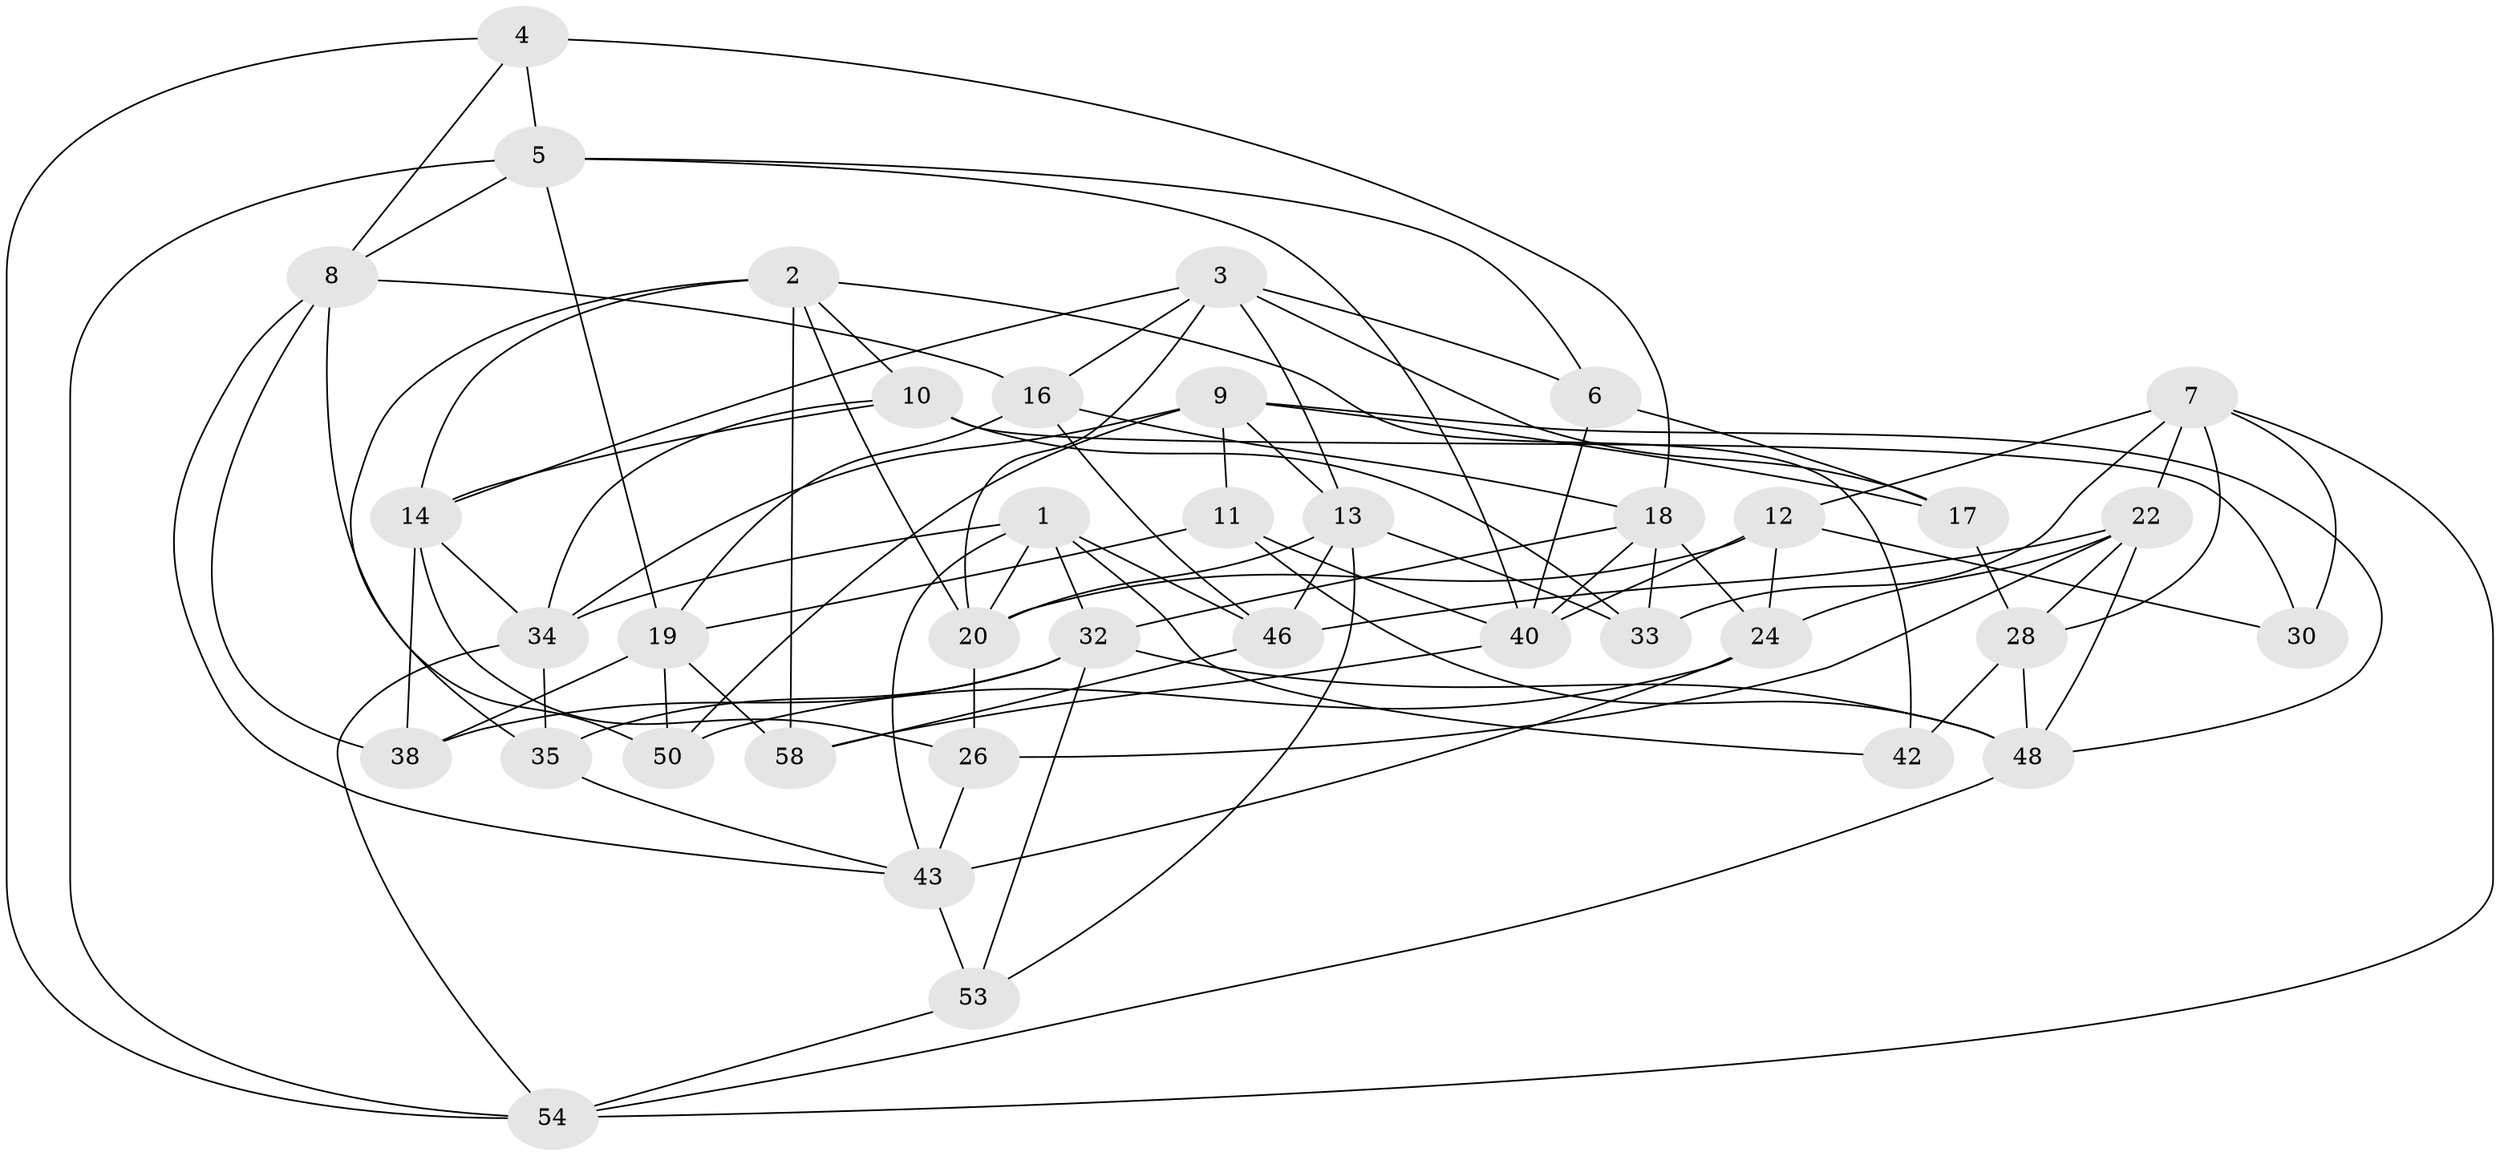 // Generated by graph-tools (version 1.1) at 2025/52/02/27/25 19:52:29]
// undirected, 38 vertices, 97 edges
graph export_dot {
graph [start="1"]
  node [color=gray90,style=filled];
  1 [super="+49"];
  2 [super="+56"];
  3 [super="+29"];
  4;
  5 [super="+62"];
  6;
  7 [super="+39"];
  8 [super="+36"];
  9 [super="+63"];
  10 [super="+37"];
  11;
  12 [super="+15"];
  13 [super="+45"];
  14 [super="+55"];
  16 [super="+21"];
  17;
  18 [super="+25"];
  19 [super="+27"];
  20 [super="+52"];
  22 [super="+23"];
  24 [super="+59"];
  26;
  28 [super="+31"];
  30;
  32 [super="+47"];
  33;
  34 [super="+44"];
  35;
  38;
  40 [super="+41"];
  42;
  43 [super="+57"];
  46 [super="+51"];
  48 [super="+60"];
  50;
  53;
  54 [super="+61"];
  58;
  1 -- 42;
  1 -- 46;
  1 -- 32;
  1 -- 34;
  1 -- 20;
  1 -- 43;
  2 -- 58;
  2 -- 42;
  2 -- 35;
  2 -- 20;
  2 -- 14;
  2 -- 10;
  3 -- 16;
  3 -- 20;
  3 -- 14;
  3 -- 17;
  3 -- 6;
  3 -- 13;
  4 -- 5;
  4 -- 18;
  4 -- 54;
  4 -- 8;
  5 -- 40;
  5 -- 8;
  5 -- 54;
  5 -- 19;
  5 -- 6;
  6 -- 17;
  6 -- 40;
  7 -- 30;
  7 -- 54;
  7 -- 22;
  7 -- 33;
  7 -- 28;
  7 -- 12;
  8 -- 50;
  8 -- 38;
  8 -- 43;
  8 -- 16;
  9 -- 17;
  9 -- 50;
  9 -- 11;
  9 -- 13;
  9 -- 34;
  9 -- 48;
  10 -- 33;
  10 -- 30 [weight=2];
  10 -- 34;
  10 -- 14;
  11 -- 40;
  11 -- 48;
  11 -- 19;
  12 -- 30;
  12 -- 20;
  12 -- 24 [weight=2];
  12 -- 40;
  13 -- 53;
  13 -- 20;
  13 -- 33;
  13 -- 46;
  14 -- 34;
  14 -- 38;
  14 -- 26;
  16 -- 19;
  16 -- 46 [weight=2];
  16 -- 18;
  17 -- 28;
  18 -- 33;
  18 -- 32;
  18 -- 40;
  18 -- 24;
  19 -- 50;
  19 -- 58;
  19 -- 38;
  20 -- 26;
  22 -- 46;
  22 -- 28;
  22 -- 48;
  22 -- 26;
  22 -- 24;
  24 -- 43;
  24 -- 50;
  26 -- 43;
  28 -- 42 [weight=2];
  28 -- 48;
  32 -- 38;
  32 -- 53;
  32 -- 35;
  32 -- 48;
  34 -- 35;
  34 -- 54;
  35 -- 43;
  40 -- 58;
  43 -- 53;
  46 -- 58;
  48 -- 54;
  53 -- 54;
}
